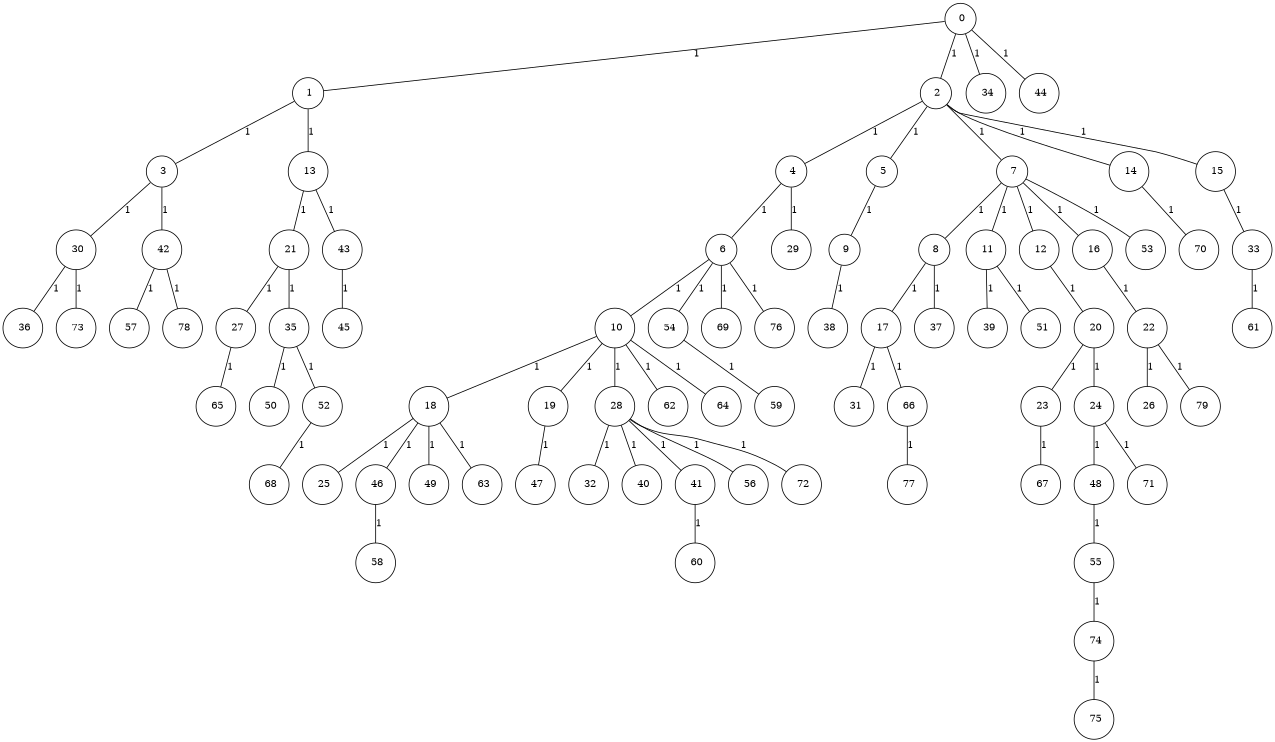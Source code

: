 graph G {
size="8.5,11;"
ratio = "expand;"
fixedsize="true;"
overlap="scale;"
node[shape=circle,width=.12,hight=.12,fontsize=12]
edge[fontsize=12]

0[label=" 0" color=black, pos="1.601727,1.1114041!"];
1[label=" 1" color=black, pos="0.28551084,1.6528422!"];
2[label=" 2" color=black, pos="0.34169378,2.9050362!"];
3[label=" 3" color=black, pos="2.2817007,1.3408867!"];
4[label=" 4" color=black, pos="0.94099817,0.25983699!"];
5[label=" 5" color=black, pos="0.046119055,2.4792559!"];
6[label=" 6" color=black, pos="1.6288469,2.3014603!"];
7[label=" 7" color=black, pos="1.3987954,0.15444403!"];
8[label=" 8" color=black, pos="0.36090429,2.784108!"];
9[label=" 9" color=black, pos="1.5789578,0.6927572!"];
10[label=" 10" color=black, pos="1.2830631,2.842017!"];
11[label=" 11" color=black, pos="0.93221825,1.5305067!"];
12[label=" 12" color=black, pos="1.3263052,2.0446988!"];
13[label=" 13" color=black, pos="1.6042015,1.2760367!"];
14[label=" 14" color=black, pos="1.8045327,0.30015458!"];
15[label=" 15" color=black, pos="2.8053541,0.20385057!"];
16[label=" 16" color=black, pos="1.7204467,1.8126735!"];
17[label=" 17" color=black, pos="1.4249086,2.2200562!"];
18[label=" 18" color=black, pos="0.10322407,2.2727356!"];
19[label=" 19" color=black, pos="2.2449769,2.9086587!"];
20[label=" 20" color=black, pos="0.59358612,2.9437064!"];
21[label=" 21" color=black, pos="1.4773122,2.4308361!"];
22[label=" 22" color=black, pos="1.79724,0.48517303!"];
23[label=" 23" color=black, pos="2.1855893,0.76885236!"];
24[label=" 24" color=black, pos="1.6769821,0.20544053!"];
25[label=" 25" color=black, pos="2.0869565,1.8098625!"];
26[label=" 26" color=black, pos="1.4875698,1.2256229!"];
27[label=" 27" color=black, pos="1.8858406,2.3038288!"];
28[label=" 28" color=black, pos="0.087639134,2.6772143!"];
29[label=" 29" color=black, pos="0.46727824,2.8467963!"];
30[label=" 30" color=black, pos="2.839041,0.86711223!"];
31[label=" 31" color=black, pos="1.0209929,2.9306663!"];
32[label=" 32" color=black, pos="2.2174904,1.7998658!"];
33[label=" 33" color=black, pos="0.56160349,2.4946275!"];
34[label=" 34" color=black, pos="2.6923265,2.78172!"];
35[label=" 35" color=black, pos="2.854532,0.057593746!"];
36[label=" 36" color=black, pos="2.333084,1.5071224!"];
37[label=" 37" color=black, pos="1.8428585,2.0648805!"];
38[label=" 38" color=black, pos="1.685888,0.70652977!"];
39[label=" 39" color=black, pos="1.5679573,1.4048558!"];
40[label=" 40" color=black, pos="1.7733028,0.089894603!"];
41[label=" 41" color=black, pos="2.8144499,1.3840797!"];
42[label=" 42" color=black, pos="1.3047724,1.0849434!"];
43[label=" 43" color=black, pos="1.2513485,0.10147546!"];
44[label=" 44" color=black, pos="0.87734525,1.3847947!"];
45[label=" 45" color=black, pos="0.96251659,0.40210319!"];
46[label=" 46" color=black, pos="1.3816679,1.3552854!"];
47[label=" 47" color=black, pos="2.745829,1.7350728!"];
48[label=" 48" color=black, pos="1.9648628,2.8540382!"];
49[label=" 49" color=black, pos="2.4094895,1.2860891!"];
50[label=" 50" color=black, pos="0.40391749,0.87356632!"];
51[label=" 51" color=black, pos="1.5135697,0.23969848!"];
52[label=" 52" color=black, pos="0.58363967,2.1111187!"];
53[label=" 53" color=black, pos="0.074168414,2.1945608!"];
54[label=" 54" color=black, pos="2.6218548,2.4054614!"];
55[label=" 55" color=black, pos="2.3099875,0.88681567!"];
56[label=" 56" color=black, pos="0.96550174,0.054163019!"];
57[label=" 57" color=black, pos="2.9789716,0.089253202!"];
58[label=" 58" color=black, pos="1.7112847,1.0381551!"];
59[label=" 59" color=black, pos="0.93786129,1.6157694!"];
60[label=" 60" color=black, pos="0.90234681,0.067657227!"];
61[label=" 61" color=black, pos="2.24011,0.43235151!"];
62[label=" 62" color=black, pos="1.8120643,1.2296486!"];
63[label=" 63" color=black, pos="2.9783472,2.396902!"];
64[label=" 64" color=black, pos="2.8573181,0.31884024!"];
65[label=" 65" color=black, pos="2.7913172,1.2191789!"];
66[label=" 66" color=black, pos="1.370913,2.7274563!"];
67[label=" 67" color=black, pos="2.5351876,0.83027522!"];
68[label=" 68" color=black, pos="0.070113743,2.4140496!"];
69[label=" 69" color=black, pos="1.1601505,2.1721885!"];
70[label=" 70" color=black, pos="0.68421407,2.0942665!"];
71[label=" 71" color=black, pos="0.51830146,1.6064103!"];
72[label=" 72" color=black, pos="2.9422335,1.2119094!"];
73[label=" 73" color=black, pos="1.333344,0.23615248!"];
74[label=" 74" color=black, pos="2.6884223,2.0130312!"];
75[label=" 75" color=black, pos="1.3068344,0.66114422!"];
76[label=" 76" color=black, pos="2.7412389,0.68717184!"];
77[label=" 77" color=black, pos="2.9215949,2.8736041!"];
78[label=" 78" color=black, pos="1.2611975,0.26837032!"];
79[label=" 79" color=black, pos="1.459039,2.1551186!"];
0--1[label="1"]
0--2[label="1"]
0--34[label="1"]
0--44[label="1"]
1--3[label="1"]
1--13[label="1"]
2--4[label="1"]
2--5[label="1"]
2--7[label="1"]
2--14[label="1"]
2--15[label="1"]
3--30[label="1"]
3--42[label="1"]
4--6[label="1"]
4--29[label="1"]
5--9[label="1"]
6--10[label="1"]
6--54[label="1"]
6--69[label="1"]
6--76[label="1"]
7--8[label="1"]
7--11[label="1"]
7--12[label="1"]
7--16[label="1"]
7--53[label="1"]
8--17[label="1"]
8--37[label="1"]
9--38[label="1"]
10--18[label="1"]
10--19[label="1"]
10--28[label="1"]
10--62[label="1"]
10--64[label="1"]
11--39[label="1"]
11--51[label="1"]
12--20[label="1"]
13--21[label="1"]
13--43[label="1"]
14--70[label="1"]
15--33[label="1"]
16--22[label="1"]
17--31[label="1"]
17--66[label="1"]
18--25[label="1"]
18--46[label="1"]
18--49[label="1"]
18--63[label="1"]
19--47[label="1"]
20--23[label="1"]
20--24[label="1"]
21--27[label="1"]
21--35[label="1"]
22--26[label="1"]
22--79[label="1"]
23--67[label="1"]
24--48[label="1"]
24--71[label="1"]
27--65[label="1"]
28--32[label="1"]
28--40[label="1"]
28--41[label="1"]
28--56[label="1"]
28--72[label="1"]
30--36[label="1"]
30--73[label="1"]
33--61[label="1"]
35--50[label="1"]
35--52[label="1"]
41--60[label="1"]
42--57[label="1"]
42--78[label="1"]
43--45[label="1"]
46--58[label="1"]
48--55[label="1"]
52--68[label="1"]
54--59[label="1"]
55--74[label="1"]
66--77[label="1"]
74--75[label="1"]

}
